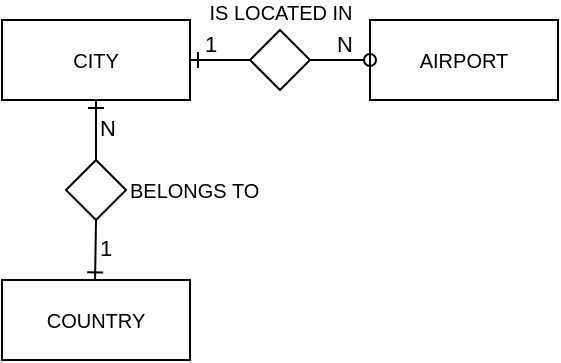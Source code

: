 <mxfile version="26.1.1">
  <diagram name="Pàgina-1" id="oy8qX8HP7gqxA2Tt80Pt">
    <mxGraphModel dx="699" dy="689" grid="1" gridSize="5" guides="1" tooltips="1" connect="1" arrows="1" fold="1" page="1" pageScale="1" pageWidth="827" pageHeight="1169" math="0" shadow="0">
      <root>
        <mxCell id="0" />
        <mxCell id="1" parent="0" />
        <mxCell id="RuAcS0BkeenV3SlfDcj3-4" value="AIRPORT" style="whiteSpace=wrap;html=1;align=center;fontSize=10;" parent="1" vertex="1">
          <mxGeometry x="200" y="20" width="94" height="40" as="geometry" />
        </mxCell>
        <mxCell id="RuAcS0BkeenV3SlfDcj3-3" style="edgeStyle=orthogonalEdgeStyle;rounded=0;orthogonalLoop=1;jettySize=auto;html=1;endArrow=ERone;endFill=0;exitX=0;exitY=0.5;exitDx=0;exitDy=0;entryX=1;entryY=0.5;entryDx=0;entryDy=0;" parent="1" source="RuAcS0BkeenV3SlfDcj3-2" target="HkOcfkOg5E39fUTgSMBT-2" edge="1">
          <mxGeometry relative="1" as="geometry">
            <Array as="points" />
            <mxPoint x="180" y="5.03" as="sourcePoint" />
            <mxPoint x="110" y="40" as="targetPoint" />
          </mxGeometry>
        </mxCell>
        <mxCell id="jBT95FDjYHQ6EW9C_Phd-5" value="1" style="edgeLabel;html=1;align=center;verticalAlign=bottom;resizable=0;points=[];labelPosition=center;verticalLabelPosition=top;labelBackgroundColor=none;" parent="RuAcS0BkeenV3SlfDcj3-3" vertex="1" connectable="0">
          <mxGeometry x="0.821" relative="1" as="geometry">
            <mxPoint x="7" as="offset" />
          </mxGeometry>
        </mxCell>
        <mxCell id="RuAcS0BkeenV3SlfDcj3-2" value="&lt;span style=&quot;text-align: left;&quot;&gt;IS LOCATED IN&lt;/span&gt;" style="shape=rhombus;perimeter=rhombusPerimeter;html=1;align=center;fontSize=10;labelPosition=center;verticalLabelPosition=top;verticalAlign=bottom;" parent="1" vertex="1">
          <mxGeometry x="140" y="25" width="30" height="30" as="geometry" />
        </mxCell>
        <mxCell id="RuAcS0BkeenV3SlfDcj3-6" style="edgeStyle=orthogonalEdgeStyle;rounded=0;orthogonalLoop=1;jettySize=auto;html=1;endArrow=oval;startFill=0;startArrow=none;curved=0;endFill=0;exitX=1;exitY=0.5;exitDx=0;exitDy=0;entryX=0;entryY=0.5;entryDx=0;entryDy=0;" parent="1" source="RuAcS0BkeenV3SlfDcj3-2" target="RuAcS0BkeenV3SlfDcj3-4" edge="1">
          <mxGeometry relative="1" as="geometry">
            <mxPoint x="310" y="-50" as="sourcePoint" />
          </mxGeometry>
        </mxCell>
        <mxCell id="jBT95FDjYHQ6EW9C_Phd-6" value="N" style="edgeLabel;html=1;align=center;verticalAlign=bottom;resizable=0;points=[];labelPosition=center;verticalLabelPosition=top;labelBackgroundColor=none;" parent="RuAcS0BkeenV3SlfDcj3-6" vertex="1" connectable="0">
          <mxGeometry x="-0.277" y="2" relative="1" as="geometry">
            <mxPoint x="6" y="2" as="offset" />
          </mxGeometry>
        </mxCell>
        <mxCell id="HlyISK4aR2vYhb2nYckH-2" value="COUNTRY" style="whiteSpace=wrap;html=1;align=center;fontSize=10;" parent="1" vertex="1">
          <mxGeometry x="16" y="150" width="94" height="40" as="geometry" />
        </mxCell>
        <mxCell id="HlyISK4aR2vYhb2nYckH-4" style="edgeStyle=orthogonalEdgeStyle;rounded=0;orthogonalLoop=1;jettySize=auto;html=1;exitX=0.5;exitY=0;exitDx=0;exitDy=0;entryX=0.5;entryY=1;entryDx=0;entryDy=0;endArrow=ERone;endFill=0;" parent="1" source="HkOcfkOg5E39fUTgSMBT-1" target="HkOcfkOg5E39fUTgSMBT-2" edge="1">
          <mxGeometry relative="1" as="geometry">
            <mxPoint x="60" y="90" as="sourcePoint" />
            <mxPoint x="60" y="60" as="targetPoint" />
          </mxGeometry>
        </mxCell>
        <mxCell id="HlyISK4aR2vYhb2nYckH-7" value="N" style="edgeLabel;html=1;align=left;verticalAlign=middle;resizable=0;points=[];labelBackgroundColor=none;labelPosition=right;verticalLabelPosition=middle;" parent="HlyISK4aR2vYhb2nYckH-4" vertex="1" connectable="0">
          <mxGeometry x="0.063" relative="1" as="geometry">
            <mxPoint as="offset" />
          </mxGeometry>
        </mxCell>
        <mxCell id="HlyISK4aR2vYhb2nYckH-5" style="edgeStyle=orthogonalEdgeStyle;rounded=0;orthogonalLoop=1;jettySize=auto;html=1;entryX=0.495;entryY=0.005;entryDx=0;entryDy=0;entryPerimeter=0;endArrow=ERone;endFill=0;exitX=0.5;exitY=1;exitDx=0;exitDy=0;" parent="1" source="HkOcfkOg5E39fUTgSMBT-1" target="HlyISK4aR2vYhb2nYckH-2" edge="1">
          <mxGeometry relative="1" as="geometry">
            <mxPoint x="60" y="120" as="sourcePoint" />
          </mxGeometry>
        </mxCell>
        <mxCell id="HlyISK4aR2vYhb2nYckH-6" value="1" style="edgeLabel;html=1;align=left;verticalAlign=middle;resizable=0;points=[];labelBackgroundColor=none;labelPosition=right;verticalLabelPosition=middle;" parent="HlyISK4aR2vYhb2nYckH-5" vertex="1" connectable="0">
          <mxGeometry x="-0.079" relative="1" as="geometry">
            <mxPoint as="offset" />
          </mxGeometry>
        </mxCell>
        <mxCell id="HkOcfkOg5E39fUTgSMBT-1" value="&lt;span style=&quot;text-align: left;&quot;&gt;BELONGS TO&lt;/span&gt;" style="shape=rhombus;perimeter=rhombusPerimeter;html=1;align=left;fontSize=10;labelPosition=right;verticalLabelPosition=middle;verticalAlign=middle;" vertex="1" parent="1">
          <mxGeometry x="48" y="90" width="30" height="30" as="geometry" />
        </mxCell>
        <mxCell id="HkOcfkOg5E39fUTgSMBT-2" value="CITY" style="whiteSpace=wrap;html=1;align=center;fontSize=10;" vertex="1" parent="1">
          <mxGeometry x="16" y="20" width="94" height="40" as="geometry" />
        </mxCell>
      </root>
    </mxGraphModel>
  </diagram>
</mxfile>
